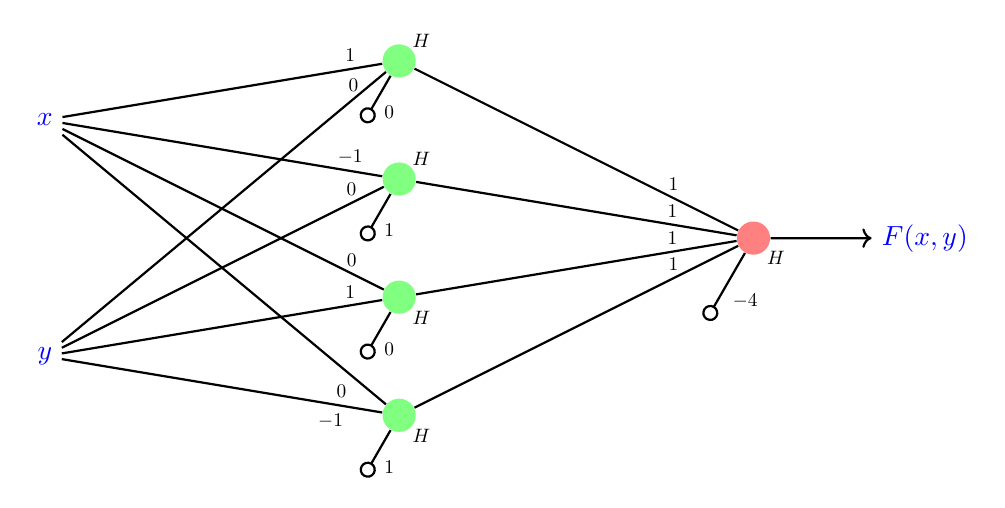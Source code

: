 % Figure after Kjell Magne Fauske
% http://www.texample.net/tikz/examples/neural-network/
\begin{tikzpicture}[scale=1.5]
   \def\layersep{3cm}
    \tikzstyle{every pin edge}=[thick]
    \tikzstyle{neuron}=[circle,fill=black!25,minimum size=12pt,inner sep=0pt]
    \tikzstyle{entree}=[];
    \tikzstyle{input neuron}=[neuron, fill=green!50];
    \tikzstyle{output neuron}=[neuron, fill=red!50];
    \tikzstyle{hidden neuron}=[neuron, fill=blue!50];
    \tikzstyle{annot} = [text width=4em, text centered]

% Entree
\node[entree,blue] (E-1) at (-\layersep,-1.5) {$x$};
\node[entree,blue] (E-2) at (-\layersep,-3.5) {$y$};

% Premiere couche
\node[input neuron] (I-1) at (0,-1) {};
\node[input neuron] (I-2) at (0,-2) {};
\node[input neuron] (I-3) at (0,-3) {};
\node[input neuron] (I-4) at (0,-4) {};

\node[above right=0.8ex,scale=0.7] at (I-1) {$H$};
\node[above right=0.8ex,scale=0.7] at (I-2) {$H$};
\node[below right=0.8ex,scale=0.7] at (I-3) {$H$};
\node[below right=0.8ex,scale=0.7] at (I-4) {$H$};

%Seconde couche et sortie
\node[output neuron] (O) at (\layersep,-2.5 cm) {};
\node[below right=0.8ex,scale=0.7] at (O) {$H$};

% Arrete et poids
 \path[thick] (E-1) edge node[pos=0.9,above,scale=0.7]{$1$} (I-1) ;
 \path[thick] (E-2) edge node[pos=0.9,above,scale=0.7]{$0$} (I-1) ;
\draw[-o,thick] (I-1) to node[midway,below right,scale=0.7]{$0$} ++ (-120:0.6);

 \path[thick] (E-1) edge node[pos=0.9,above,scale=0.7]{$-1$} (I-2);
 \path[thick] (E-2) edge node[pos=0.9,above,scale=0.7]{$0$} (I-2);
\draw[-o,thick] (I-2) to node[midway,below right,scale=0.7]{$1$} ++ (-120:0.6);

 \path[thick] (E-1) edge node[pos=0.9,above,scale=0.7]{$0$} (I-3) ;
 \path[thick] (E-2) edge node[pos=0.9,above,scale=0.7]{$1$} (I-3) ;
\draw[-o,thick] (I-3) to node[midway,below right,scale=0.7]{$0$} ++ (-120:0.6);

 \path[thick] (E-1) edge node[pos=0.9,below left,scale=0.7]{$0$} (I-4);
 \path[thick] (E-2) edge node[pos=0.9,below left,scale=0.7]{$-1$} (I-4);
\draw[-o,thick] (I-4) to node[midway,below right,scale=0.7]{$1$} ++ (-120:0.6);

 \path[thick] (I-1) edge node[pos=0.8,above,scale=0.7]{$1$} (O);
 \path[thick] (I-2) edge node[pos=0.8,above,scale=0.7]{$1$}(O);
 \path[thick] (I-3) edge node[pos=0.8,above,scale=0.7]{$1$} (O);
 \path[thick] (I-4) edge node[pos=0.8,above,scale=0.7]{$1$}(O);
 \draw[-o,thick] (O) to node[midway,below right,scale=0.7]{$-4$} ++ (-120:0.8) ;
% Sortie
 \draw[->,thick] (O)-- ++(1,0) node[right,blue]{$F(x,y)$};

\end{tikzpicture}  